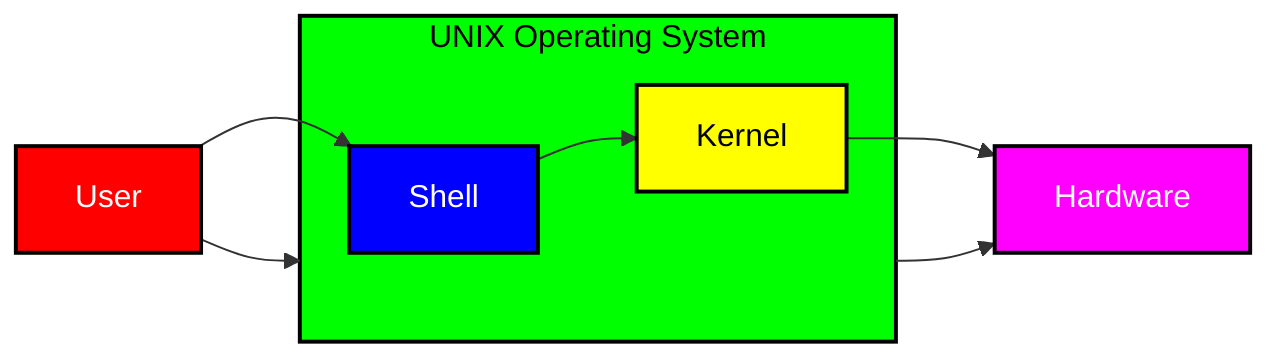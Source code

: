 graph LR
    A[User] --> B[UNIX Operating System]
    B --> C[Hardware]
    subgraph B[UNIX Operating System]
    D[Shell]
    E[Kernel]
    end
    A --> D
    D --> E
    E --> C

    classDef user fill:#FF0000,stroke:#000000,stroke-width:2px,color:#FFFFFF;
    classDef os fill:#00FF00,stroke:#000000,stroke-width:2px,color:#000000;
    classDef shell fill:#0000FF,stroke:#000000,stroke-width:2px,color:#FFFFFF;
    classDef kernel fill:#FFFF00,stroke:#000000,stroke-width:2px,color:#000000;
    classDef hardware fill:#FF00FF,stroke:#000000,stroke-width:2px,color:#FFFFFF;

    class A user;
    class B os;
    class C hardware;
    class D shell;
    class E kernel;